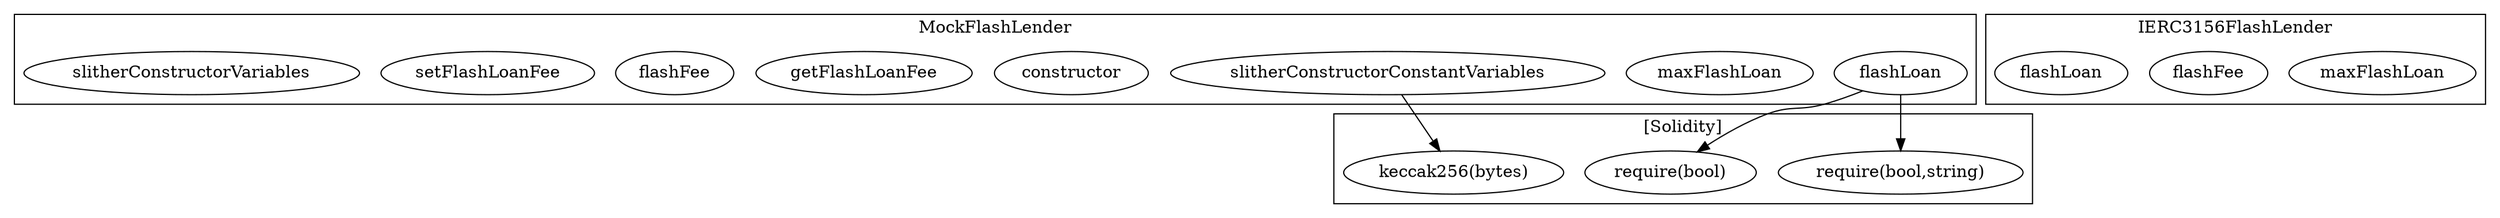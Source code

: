 strict digraph {
subgraph cluster_42394_MockFlashLender {
label = "MockFlashLender"
"42394_flashLoan" [label="flashLoan"]
"42394_maxFlashLoan" [label="maxFlashLoan"]
"42394_slitherConstructorConstantVariables" [label="slitherConstructorConstantVariables"]
"42394_constructor" [label="constructor"]
"42394_getFlashLoanFee" [label="getFlashLoanFee"]
"42394_flashFee" [label="flashFee"]
"42394_setFlashLoanFee" [label="setFlashLoanFee"]
"42394_slitherConstructorVariables" [label="slitherConstructorVariables"]
}subgraph cluster_12270_IERC3156FlashLender {
label = "IERC3156FlashLender"
"12270_maxFlashLoan" [label="maxFlashLoan"]
"12270_flashFee" [label="flashFee"]
"12270_flashLoan" [label="flashLoan"]
}subgraph cluster_solidity {
label = "[Solidity]"
"keccak256(bytes)" 
"require(bool)" 
"require(bool,string)" 
"42394_slitherConstructorConstantVariables" -> "keccak256(bytes)"
"42394_flashLoan" -> "require(bool,string)"
"42394_flashLoan" -> "require(bool)"
}
}